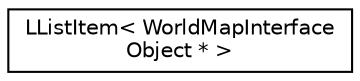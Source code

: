 digraph "Graphical Class Hierarchy"
{
 // LATEX_PDF_SIZE
  edge [fontname="Helvetica",fontsize="10",labelfontname="Helvetica",labelfontsize="10"];
  node [fontname="Helvetica",fontsize="10",shape=record];
  rankdir="LR";
  Node0 [label="LListItem\< WorldMapInterface\lObject * \>",height=0.2,width=0.4,color="black", fillcolor="white", style="filled",URL="$classLListItem.html",tooltip=" "];
}
